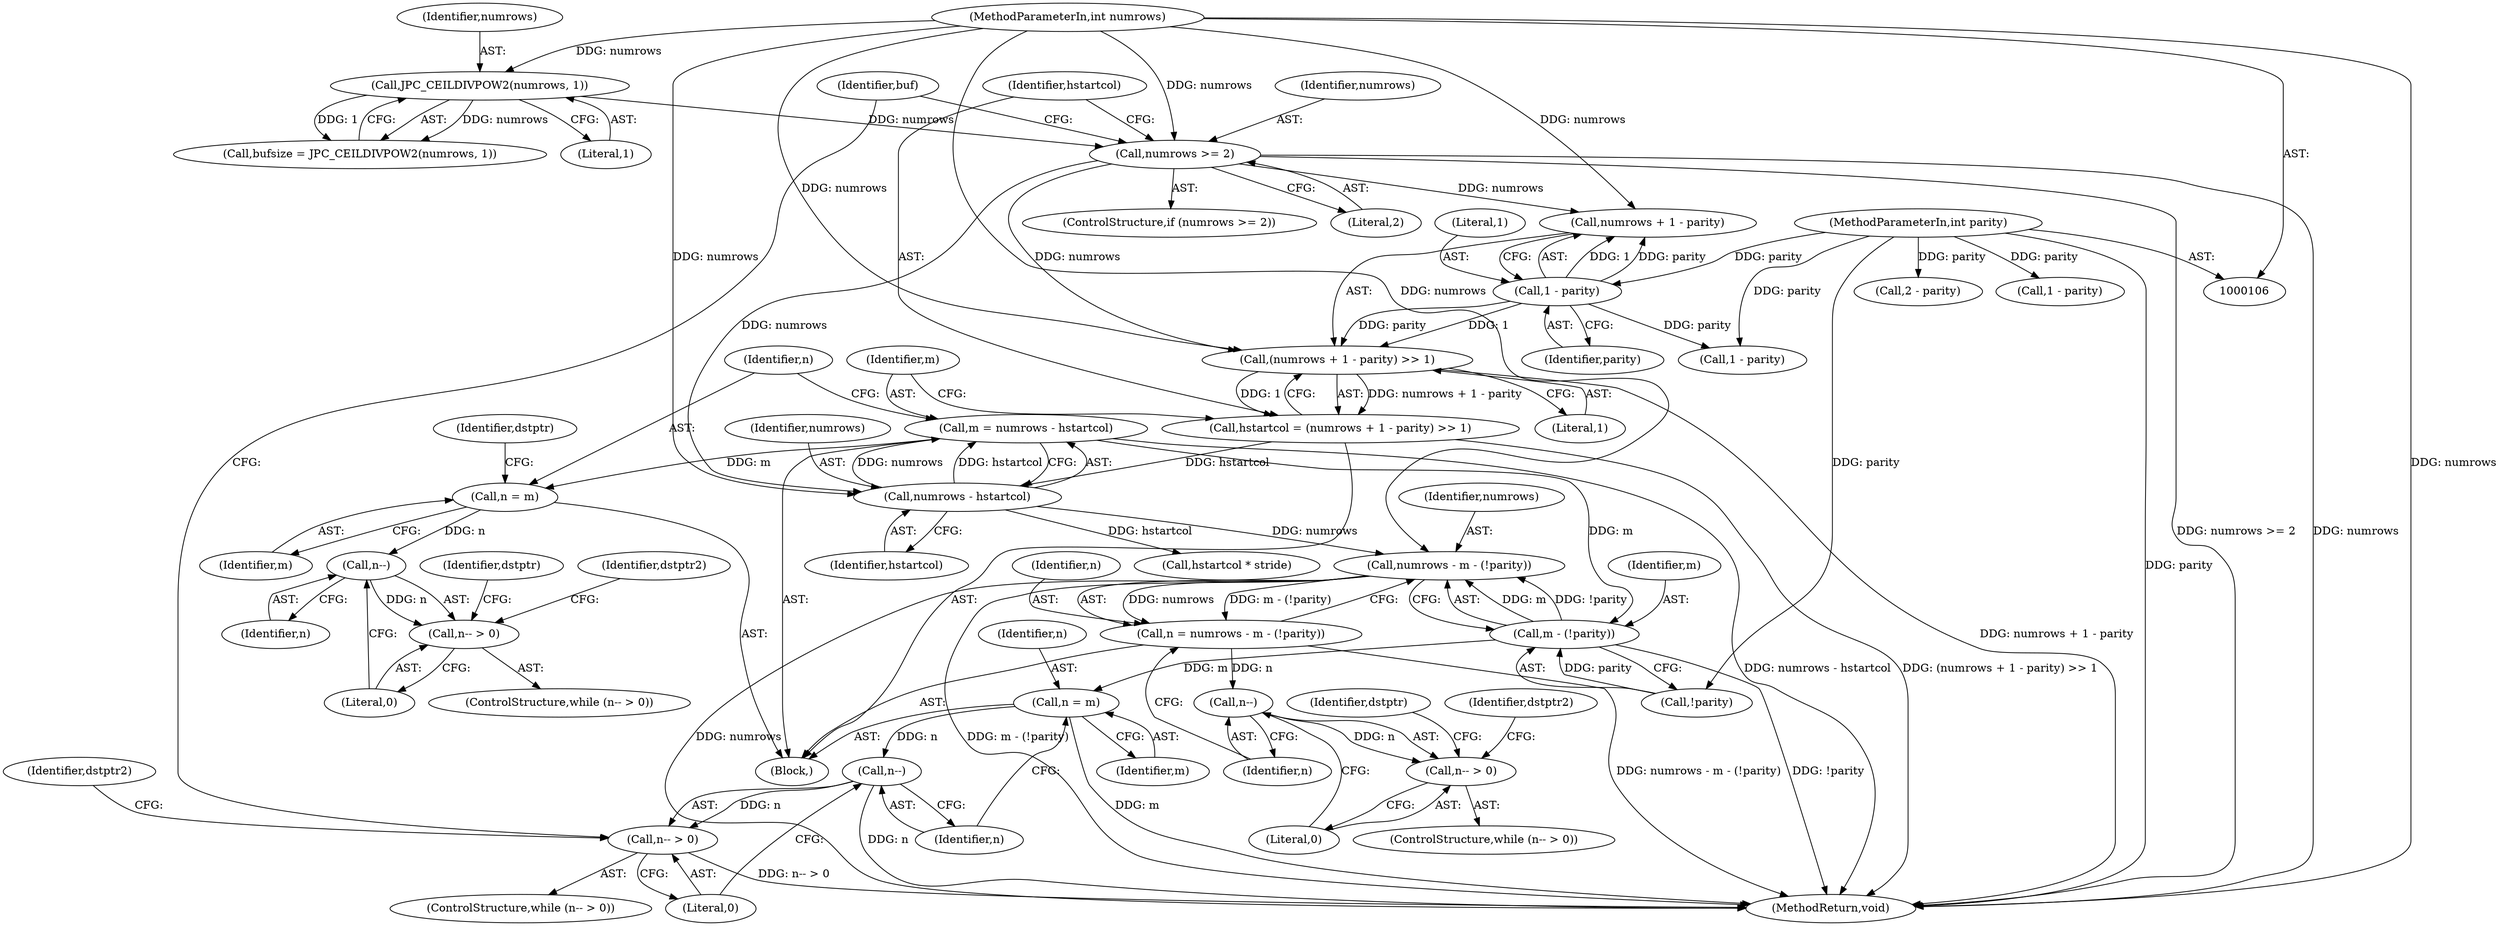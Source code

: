 digraph "0_jasper_4a59cfaf9ab3d48fca4a15c0d2674bf7138e3d1a_2@integer" {
"1000161" [label="(Call,m = numrows - hstartcol)"];
"1000163" [label="(Call,numrows - hstartcol)"];
"1000108" [label="(MethodParameterIn,int numrows)"];
"1000148" [label="(Call,numrows >= 2)"];
"1000116" [label="(Call,JPC_CEILDIVPOW2(numrows, 1))"];
"1000152" [label="(Call,hstartcol = (numrows + 1 - parity) >> 1)"];
"1000154" [label="(Call,(numrows + 1 - parity) >> 1)"];
"1000157" [label="(Call,1 - parity)"];
"1000111" [label="(MethodParameterIn,int parity)"];
"1000166" [label="(Call,n = m)"];
"1000184" [label="(Call,n--)"];
"1000183" [label="(Call,n-- > 0)"];
"1000245" [label="(Call,m - (!parity))"];
"1000243" [label="(Call,numrows - m - (!parity))"];
"1000241" [label="(Call,n = numrows - m - (!parity))"];
"1000251" [label="(Call,n--)"];
"1000250" [label="(Call,n-- > 0)"];
"1000299" [label="(Call,n = m)"];
"1000304" [label="(Call,n--)"];
"1000303" [label="(Call,n-- > 0)"];
"1000108" [label="(MethodParameterIn,int numrows)"];
"1000249" [label="(ControlStructure,while (n-- > 0))"];
"1000116" [label="(Call,JPC_CEILDIVPOW2(numrows, 1))"];
"1000189" [label="(Identifier,dstptr2)"];
"1000184" [label="(Call,n--)"];
"1000111" [label="(MethodParameterIn,int parity)"];
"1000247" [label="(Call,!parity)"];
"1000117" [label="(Identifier,numrows)"];
"1000244" [label="(Identifier,numrows)"];
"1000170" [label="(Identifier,dstptr)"];
"1000182" [label="(ControlStructure,while (n-- > 0))"];
"1000302" [label="(ControlStructure,while (n-- > 0))"];
"1000243" [label="(Call,numrows - m - (!parity))"];
"1000163" [label="(Call,numrows - hstartcol)"];
"1000151" [label="(Block,)"];
"1000299" [label="(Call,n = m)"];
"1000114" [label="(Call,bufsize = JPC_CEILDIVPOW2(numrows, 1))"];
"1000157" [label="(Call,1 - parity)"];
"1000237" [label="(Call,2 - parity)"];
"1000242" [label="(Identifier,n)"];
"1000167" [label="(Identifier,n)"];
"1000251" [label="(Call,n--)"];
"1000303" [label="(Call,n-- > 0)"];
"1000166" [label="(Call,n = m)"];
"1000253" [label="(Literal,0)"];
"1000293" [label="(Call,hstartcol * stride)"];
"1000256" [label="(Identifier,dstptr2)"];
"1000118" [label="(Literal,1)"];
"1000178" [label="(Call,1 - parity)"];
"1000300" [label="(Identifier,n)"];
"1000304" [label="(Call,n--)"];
"1000346" [label="(MethodReturn,void)"];
"1000186" [label="(Literal,0)"];
"1000147" [label="(ControlStructure,if (numrows >= 2))"];
"1000168" [label="(Identifier,m)"];
"1000152" [label="(Call,hstartcol = (numrows + 1 - parity) >> 1)"];
"1000150" [label="(Literal,2)"];
"1000301" [label="(Identifier,m)"];
"1000241" [label="(Call,n = numrows - m - (!parity))"];
"1000227" [label="(Call,1 - parity)"];
"1000306" [label="(Literal,0)"];
"1000159" [label="(Identifier,parity)"];
"1000165" [label="(Identifier,hstartcol)"];
"1000149" [label="(Identifier,numrows)"];
"1000246" [label="(Identifier,m)"];
"1000222" [label="(Identifier,dstptr)"];
"1000161" [label="(Call,m = numrows - hstartcol)"];
"1000183" [label="(Call,n-- > 0)"];
"1000158" [label="(Literal,1)"];
"1000289" [label="(Identifier,dstptr)"];
"1000185" [label="(Identifier,n)"];
"1000341" [label="(Identifier,buf)"];
"1000245" [label="(Call,m - (!parity))"];
"1000252" [label="(Identifier,n)"];
"1000250" [label="(Call,n-- > 0)"];
"1000148" [label="(Call,numrows >= 2)"];
"1000155" [label="(Call,numrows + 1 - parity)"];
"1000164" [label="(Identifier,numrows)"];
"1000162" [label="(Identifier,m)"];
"1000154" [label="(Call,(numrows + 1 - parity) >> 1)"];
"1000160" [label="(Literal,1)"];
"1000309" [label="(Identifier,dstptr2)"];
"1000153" [label="(Identifier,hstartcol)"];
"1000305" [label="(Identifier,n)"];
"1000161" -> "1000151"  [label="AST: "];
"1000161" -> "1000163"  [label="CFG: "];
"1000162" -> "1000161"  [label="AST: "];
"1000163" -> "1000161"  [label="AST: "];
"1000167" -> "1000161"  [label="CFG: "];
"1000161" -> "1000346"  [label="DDG: numrows - hstartcol"];
"1000163" -> "1000161"  [label="DDG: numrows"];
"1000163" -> "1000161"  [label="DDG: hstartcol"];
"1000161" -> "1000166"  [label="DDG: m"];
"1000161" -> "1000245"  [label="DDG: m"];
"1000163" -> "1000165"  [label="CFG: "];
"1000164" -> "1000163"  [label="AST: "];
"1000165" -> "1000163"  [label="AST: "];
"1000108" -> "1000163"  [label="DDG: numrows"];
"1000148" -> "1000163"  [label="DDG: numrows"];
"1000152" -> "1000163"  [label="DDG: hstartcol"];
"1000163" -> "1000243"  [label="DDG: numrows"];
"1000163" -> "1000293"  [label="DDG: hstartcol"];
"1000108" -> "1000106"  [label="AST: "];
"1000108" -> "1000346"  [label="DDG: numrows"];
"1000108" -> "1000116"  [label="DDG: numrows"];
"1000108" -> "1000148"  [label="DDG: numrows"];
"1000108" -> "1000154"  [label="DDG: numrows"];
"1000108" -> "1000155"  [label="DDG: numrows"];
"1000108" -> "1000243"  [label="DDG: numrows"];
"1000148" -> "1000147"  [label="AST: "];
"1000148" -> "1000150"  [label="CFG: "];
"1000149" -> "1000148"  [label="AST: "];
"1000150" -> "1000148"  [label="AST: "];
"1000153" -> "1000148"  [label="CFG: "];
"1000341" -> "1000148"  [label="CFG: "];
"1000148" -> "1000346"  [label="DDG: numrows"];
"1000148" -> "1000346"  [label="DDG: numrows >= 2"];
"1000116" -> "1000148"  [label="DDG: numrows"];
"1000148" -> "1000154"  [label="DDG: numrows"];
"1000148" -> "1000155"  [label="DDG: numrows"];
"1000116" -> "1000114"  [label="AST: "];
"1000116" -> "1000118"  [label="CFG: "];
"1000117" -> "1000116"  [label="AST: "];
"1000118" -> "1000116"  [label="AST: "];
"1000114" -> "1000116"  [label="CFG: "];
"1000116" -> "1000114"  [label="DDG: numrows"];
"1000116" -> "1000114"  [label="DDG: 1"];
"1000152" -> "1000151"  [label="AST: "];
"1000152" -> "1000154"  [label="CFG: "];
"1000153" -> "1000152"  [label="AST: "];
"1000154" -> "1000152"  [label="AST: "];
"1000162" -> "1000152"  [label="CFG: "];
"1000152" -> "1000346"  [label="DDG: (numrows + 1 - parity) >> 1"];
"1000154" -> "1000152"  [label="DDG: numrows + 1 - parity"];
"1000154" -> "1000152"  [label="DDG: 1"];
"1000154" -> "1000160"  [label="CFG: "];
"1000155" -> "1000154"  [label="AST: "];
"1000160" -> "1000154"  [label="AST: "];
"1000154" -> "1000346"  [label="DDG: numrows + 1 - parity"];
"1000157" -> "1000154"  [label="DDG: 1"];
"1000157" -> "1000154"  [label="DDG: parity"];
"1000157" -> "1000155"  [label="AST: "];
"1000157" -> "1000159"  [label="CFG: "];
"1000158" -> "1000157"  [label="AST: "];
"1000159" -> "1000157"  [label="AST: "];
"1000155" -> "1000157"  [label="CFG: "];
"1000157" -> "1000155"  [label="DDG: 1"];
"1000157" -> "1000155"  [label="DDG: parity"];
"1000111" -> "1000157"  [label="DDG: parity"];
"1000157" -> "1000178"  [label="DDG: parity"];
"1000111" -> "1000106"  [label="AST: "];
"1000111" -> "1000346"  [label="DDG: parity"];
"1000111" -> "1000178"  [label="DDG: parity"];
"1000111" -> "1000227"  [label="DDG: parity"];
"1000111" -> "1000237"  [label="DDG: parity"];
"1000111" -> "1000247"  [label="DDG: parity"];
"1000166" -> "1000151"  [label="AST: "];
"1000166" -> "1000168"  [label="CFG: "];
"1000167" -> "1000166"  [label="AST: "];
"1000168" -> "1000166"  [label="AST: "];
"1000170" -> "1000166"  [label="CFG: "];
"1000166" -> "1000184"  [label="DDG: n"];
"1000184" -> "1000183"  [label="AST: "];
"1000184" -> "1000185"  [label="CFG: "];
"1000185" -> "1000184"  [label="AST: "];
"1000186" -> "1000184"  [label="CFG: "];
"1000184" -> "1000183"  [label="DDG: n"];
"1000183" -> "1000182"  [label="AST: "];
"1000183" -> "1000186"  [label="CFG: "];
"1000186" -> "1000183"  [label="AST: "];
"1000189" -> "1000183"  [label="CFG: "];
"1000222" -> "1000183"  [label="CFG: "];
"1000245" -> "1000243"  [label="AST: "];
"1000245" -> "1000247"  [label="CFG: "];
"1000246" -> "1000245"  [label="AST: "];
"1000247" -> "1000245"  [label="AST: "];
"1000243" -> "1000245"  [label="CFG: "];
"1000245" -> "1000346"  [label="DDG: !parity"];
"1000245" -> "1000243"  [label="DDG: m"];
"1000245" -> "1000243"  [label="DDG: !parity"];
"1000247" -> "1000245"  [label="DDG: parity"];
"1000245" -> "1000299"  [label="DDG: m"];
"1000243" -> "1000241"  [label="AST: "];
"1000244" -> "1000243"  [label="AST: "];
"1000241" -> "1000243"  [label="CFG: "];
"1000243" -> "1000346"  [label="DDG: numrows"];
"1000243" -> "1000346"  [label="DDG: m - (!parity)"];
"1000243" -> "1000241"  [label="DDG: numrows"];
"1000243" -> "1000241"  [label="DDG: m - (!parity)"];
"1000241" -> "1000151"  [label="AST: "];
"1000242" -> "1000241"  [label="AST: "];
"1000252" -> "1000241"  [label="CFG: "];
"1000241" -> "1000346"  [label="DDG: numrows - m - (!parity)"];
"1000241" -> "1000251"  [label="DDG: n"];
"1000251" -> "1000250"  [label="AST: "];
"1000251" -> "1000252"  [label="CFG: "];
"1000252" -> "1000251"  [label="AST: "];
"1000253" -> "1000251"  [label="CFG: "];
"1000251" -> "1000250"  [label="DDG: n"];
"1000250" -> "1000249"  [label="AST: "];
"1000250" -> "1000253"  [label="CFG: "];
"1000253" -> "1000250"  [label="AST: "];
"1000256" -> "1000250"  [label="CFG: "];
"1000289" -> "1000250"  [label="CFG: "];
"1000299" -> "1000151"  [label="AST: "];
"1000299" -> "1000301"  [label="CFG: "];
"1000300" -> "1000299"  [label="AST: "];
"1000301" -> "1000299"  [label="AST: "];
"1000305" -> "1000299"  [label="CFG: "];
"1000299" -> "1000346"  [label="DDG: m"];
"1000299" -> "1000304"  [label="DDG: n"];
"1000304" -> "1000303"  [label="AST: "];
"1000304" -> "1000305"  [label="CFG: "];
"1000305" -> "1000304"  [label="AST: "];
"1000306" -> "1000304"  [label="CFG: "];
"1000304" -> "1000346"  [label="DDG: n"];
"1000304" -> "1000303"  [label="DDG: n"];
"1000303" -> "1000302"  [label="AST: "];
"1000303" -> "1000306"  [label="CFG: "];
"1000306" -> "1000303"  [label="AST: "];
"1000309" -> "1000303"  [label="CFG: "];
"1000341" -> "1000303"  [label="CFG: "];
"1000303" -> "1000346"  [label="DDG: n-- > 0"];
}
